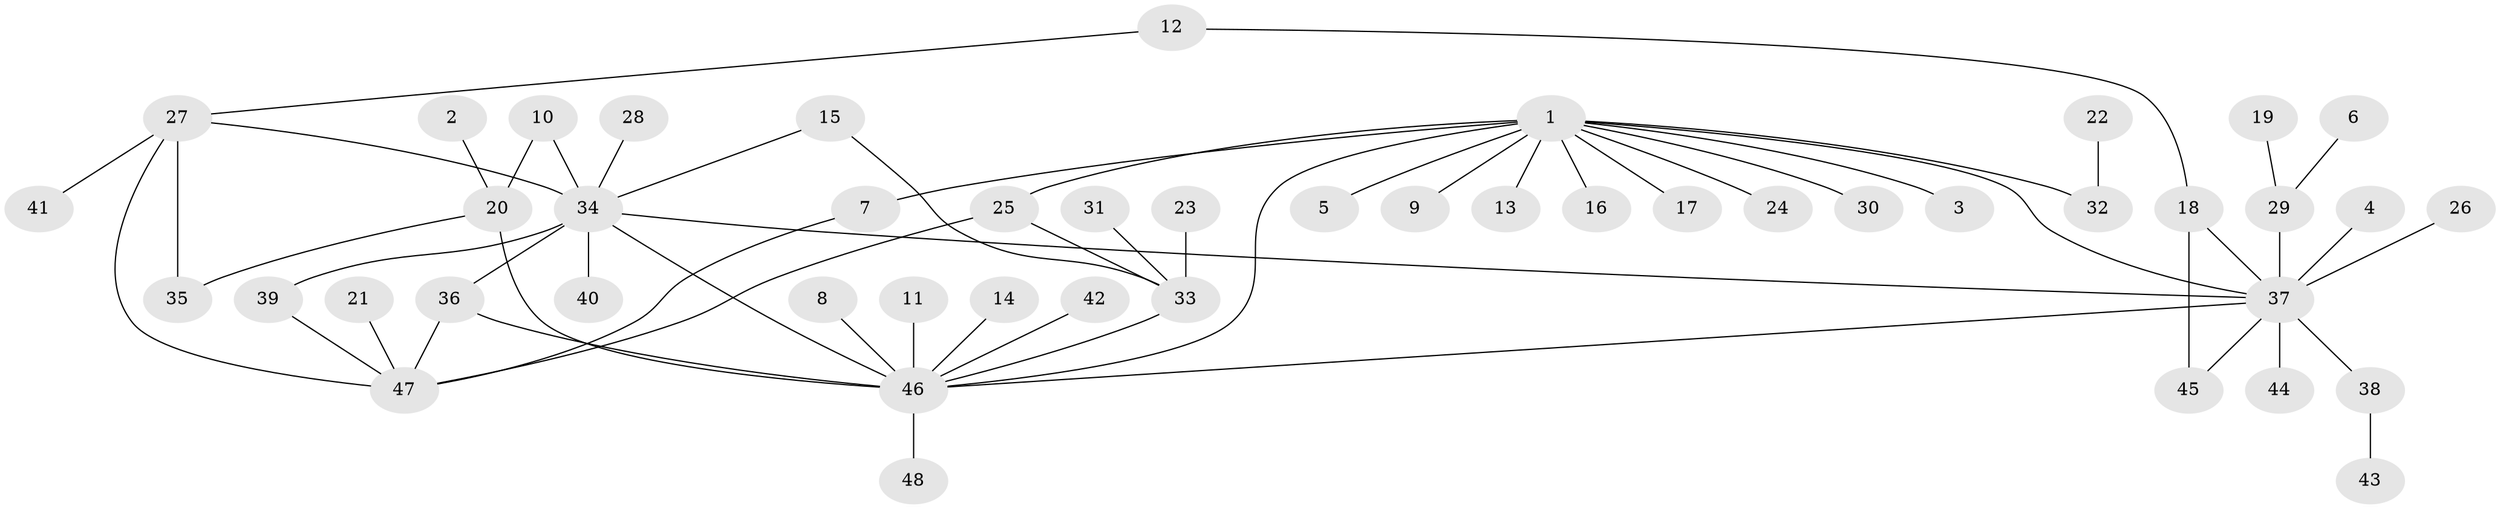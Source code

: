 // original degree distribution, {6: 0.03125, 4: 0.052083333333333336, 9: 0.010416666666666666, 13: 0.010416666666666666, 3: 0.08333333333333333, 7: 0.020833333333333332, 14: 0.010416666666666666, 1: 0.5416666666666666, 2: 0.19791666666666666, 5: 0.041666666666666664}
// Generated by graph-tools (version 1.1) at 2025/49/03/09/25 03:49:59]
// undirected, 48 vertices, 60 edges
graph export_dot {
graph [start="1"]
  node [color=gray90,style=filled];
  1;
  2;
  3;
  4;
  5;
  6;
  7;
  8;
  9;
  10;
  11;
  12;
  13;
  14;
  15;
  16;
  17;
  18;
  19;
  20;
  21;
  22;
  23;
  24;
  25;
  26;
  27;
  28;
  29;
  30;
  31;
  32;
  33;
  34;
  35;
  36;
  37;
  38;
  39;
  40;
  41;
  42;
  43;
  44;
  45;
  46;
  47;
  48;
  1 -- 3 [weight=1.0];
  1 -- 5 [weight=1.0];
  1 -- 7 [weight=2.0];
  1 -- 9 [weight=1.0];
  1 -- 13 [weight=1.0];
  1 -- 16 [weight=1.0];
  1 -- 17 [weight=1.0];
  1 -- 24 [weight=1.0];
  1 -- 25 [weight=1.0];
  1 -- 30 [weight=1.0];
  1 -- 32 [weight=1.0];
  1 -- 37 [weight=1.0];
  1 -- 46 [weight=1.0];
  2 -- 20 [weight=1.0];
  4 -- 37 [weight=1.0];
  6 -- 29 [weight=1.0];
  7 -- 47 [weight=1.0];
  8 -- 46 [weight=1.0];
  10 -- 20 [weight=1.0];
  10 -- 34 [weight=1.0];
  11 -- 46 [weight=1.0];
  12 -- 18 [weight=1.0];
  12 -- 27 [weight=1.0];
  14 -- 46 [weight=1.0];
  15 -- 33 [weight=1.0];
  15 -- 34 [weight=1.0];
  18 -- 37 [weight=1.0];
  18 -- 45 [weight=1.0];
  19 -- 29 [weight=1.0];
  20 -- 35 [weight=1.0];
  20 -- 46 [weight=1.0];
  21 -- 47 [weight=1.0];
  22 -- 32 [weight=1.0];
  23 -- 33 [weight=1.0];
  25 -- 33 [weight=1.0];
  25 -- 47 [weight=1.0];
  26 -- 37 [weight=1.0];
  27 -- 34 [weight=1.0];
  27 -- 35 [weight=1.0];
  27 -- 41 [weight=1.0];
  27 -- 47 [weight=1.0];
  28 -- 34 [weight=1.0];
  29 -- 37 [weight=2.0];
  31 -- 33 [weight=1.0];
  33 -- 46 [weight=1.0];
  34 -- 36 [weight=1.0];
  34 -- 37 [weight=1.0];
  34 -- 39 [weight=1.0];
  34 -- 40 [weight=1.0];
  34 -- 46 [weight=1.0];
  36 -- 46 [weight=2.0];
  36 -- 47 [weight=1.0];
  37 -- 38 [weight=1.0];
  37 -- 44 [weight=1.0];
  37 -- 45 [weight=1.0];
  37 -- 46 [weight=1.0];
  38 -- 43 [weight=1.0];
  39 -- 47 [weight=1.0];
  42 -- 46 [weight=1.0];
  46 -- 48 [weight=1.0];
}
